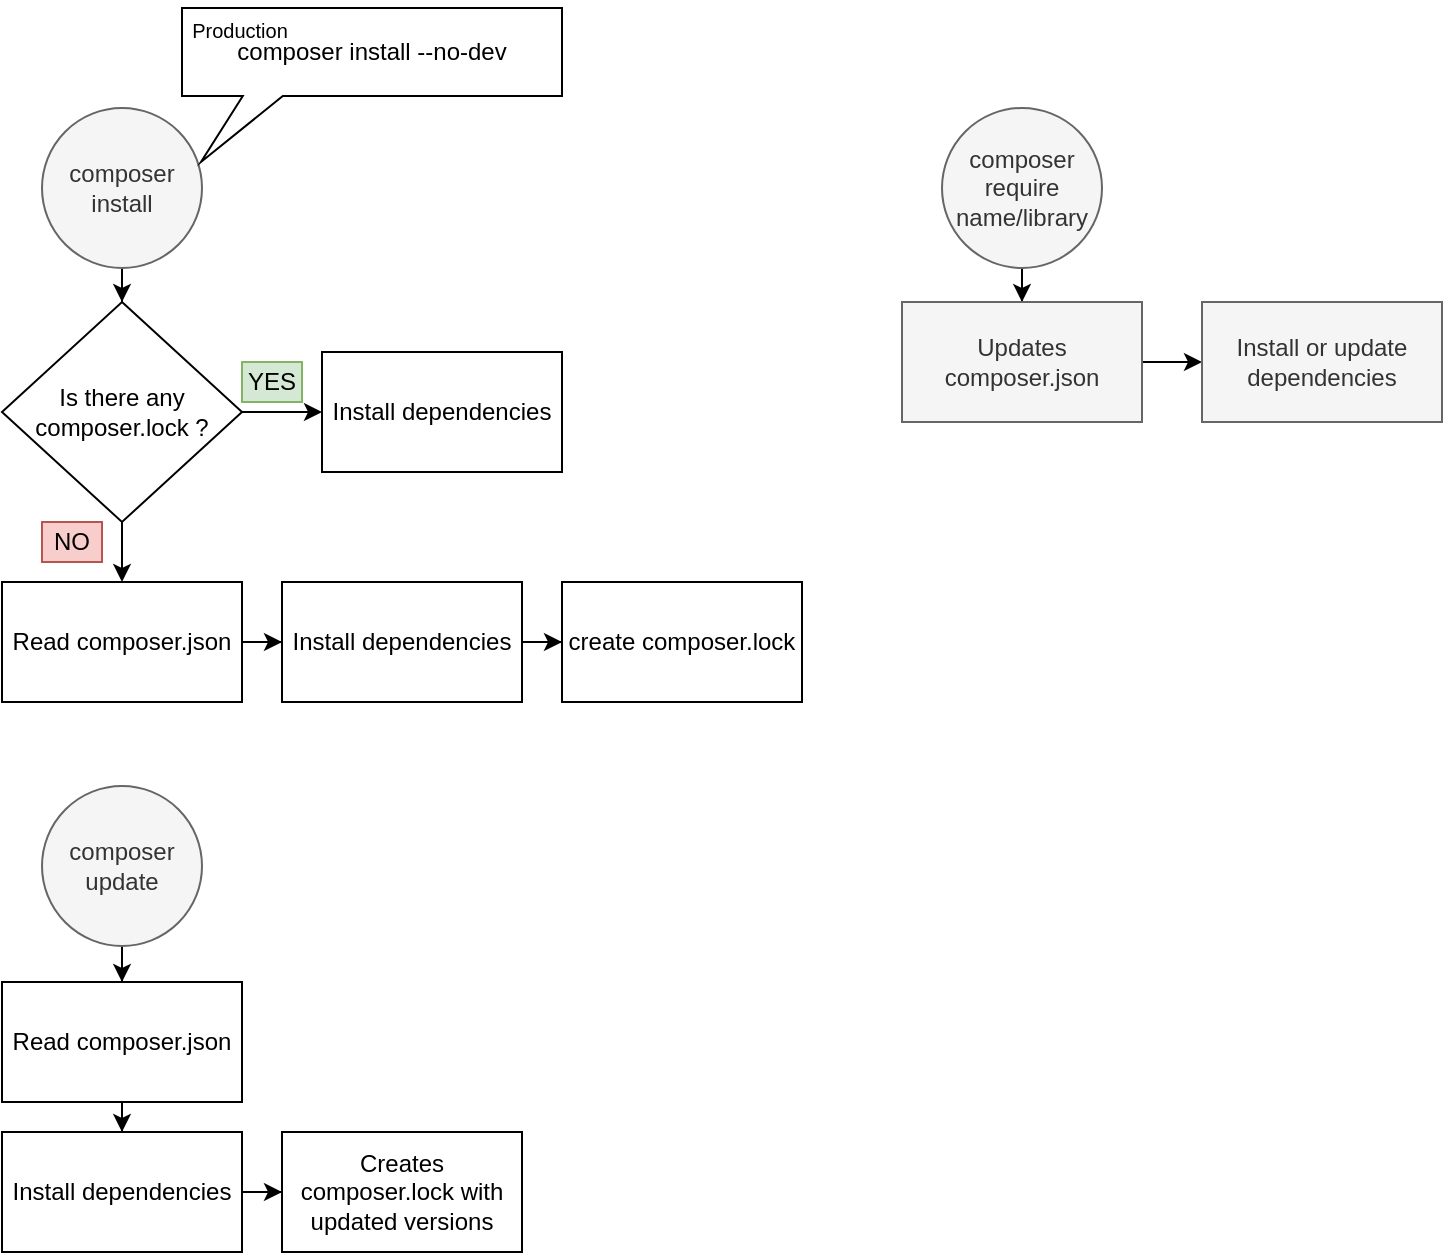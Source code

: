 <mxfile version="16.5.3" type="device"><diagram id="TwZnFqHnlK4O8hpwbIG2" name="Page-1"><mxGraphModel dx="980" dy="784" grid="1" gridSize="10" guides="1" tooltips="1" connect="1" arrows="1" fold="1" page="1" pageScale="1" pageWidth="827" pageHeight="1169" math="0" shadow="0"><root><mxCell id="0"/><mxCell id="1" parent="0"/><mxCell id="9PmMOaBsn43vwYdJjfYb-4" style="edgeStyle=orthogonalEdgeStyle;rounded=0;orthogonalLoop=1;jettySize=auto;html=1;" edge="1" parent="1" source="9PmMOaBsn43vwYdJjfYb-1" target="9PmMOaBsn43vwYdJjfYb-3"><mxGeometry relative="1" as="geometry"/></mxCell><mxCell id="9PmMOaBsn43vwYdJjfYb-1" value="composer install" style="ellipse;whiteSpace=wrap;html=1;aspect=fixed;fillColor=#f5f5f5;fontColor=#333333;strokeColor=#666666;" vertex="1" parent="1"><mxGeometry x="80" y="73" width="80" height="80" as="geometry"/></mxCell><mxCell id="9PmMOaBsn43vwYdJjfYb-8" value="" style="edgeStyle=orthogonalEdgeStyle;rounded=0;orthogonalLoop=1;jettySize=auto;html=1;" edge="1" parent="1" source="9PmMOaBsn43vwYdJjfYb-3" target="9PmMOaBsn43vwYdJjfYb-7"><mxGeometry relative="1" as="geometry"/></mxCell><mxCell id="9PmMOaBsn43vwYdJjfYb-10" value="" style="edgeStyle=orthogonalEdgeStyle;rounded=0;orthogonalLoop=1;jettySize=auto;html=1;" edge="1" parent="1" source="9PmMOaBsn43vwYdJjfYb-3" target="9PmMOaBsn43vwYdJjfYb-9"><mxGeometry relative="1" as="geometry"/></mxCell><mxCell id="9PmMOaBsn43vwYdJjfYb-3" value="Is there any&lt;br&gt;composer.lock ?" style="rhombus;whiteSpace=wrap;html=1;" vertex="1" parent="1"><mxGeometry x="60" y="170" width="120" height="110" as="geometry"/></mxCell><mxCell id="9PmMOaBsn43vwYdJjfYb-5" value="YES" style="text;html=1;strokeColor=#82b366;fillColor=#d5e8d4;align=center;verticalAlign=middle;whiteSpace=wrap;rounded=0;" vertex="1" parent="1"><mxGeometry x="180" y="200" width="30" height="20" as="geometry"/></mxCell><mxCell id="9PmMOaBsn43vwYdJjfYb-6" value="NO" style="text;html=1;strokeColor=#b85450;fillColor=#f8cecc;align=center;verticalAlign=middle;whiteSpace=wrap;rounded=0;" vertex="1" parent="1"><mxGeometry x="80" y="280" width="30" height="20" as="geometry"/></mxCell><mxCell id="9PmMOaBsn43vwYdJjfYb-7" value="Install dependencies" style="whiteSpace=wrap;html=1;" vertex="1" parent="1"><mxGeometry x="220" y="195" width="120" height="60" as="geometry"/></mxCell><mxCell id="9PmMOaBsn43vwYdJjfYb-12" style="edgeStyle=orthogonalEdgeStyle;rounded=0;orthogonalLoop=1;jettySize=auto;html=1;" edge="1" parent="1" source="9PmMOaBsn43vwYdJjfYb-9" target="9PmMOaBsn43vwYdJjfYb-11"><mxGeometry relative="1" as="geometry"/></mxCell><mxCell id="9PmMOaBsn43vwYdJjfYb-9" value="Read composer.json" style="whiteSpace=wrap;html=1;" vertex="1" parent="1"><mxGeometry x="60" y="310" width="120" height="60" as="geometry"/></mxCell><mxCell id="9PmMOaBsn43vwYdJjfYb-14" value="" style="edgeStyle=orthogonalEdgeStyle;rounded=0;orthogonalLoop=1;jettySize=auto;html=1;" edge="1" parent="1" source="9PmMOaBsn43vwYdJjfYb-11" target="9PmMOaBsn43vwYdJjfYb-13"><mxGeometry relative="1" as="geometry"/></mxCell><mxCell id="9PmMOaBsn43vwYdJjfYb-11" value="Install dependencies" style="whiteSpace=wrap;html=1;" vertex="1" parent="1"><mxGeometry x="200" y="310" width="120" height="60" as="geometry"/></mxCell><mxCell id="9PmMOaBsn43vwYdJjfYb-13" value="create composer.lock" style="whiteSpace=wrap;html=1;" vertex="1" parent="1"><mxGeometry x="340" y="310" width="120" height="60" as="geometry"/></mxCell><mxCell id="9PmMOaBsn43vwYdJjfYb-20" style="edgeStyle=orthogonalEdgeStyle;rounded=0;orthogonalLoop=1;jettySize=auto;html=1;" edge="1" parent="1" source="9PmMOaBsn43vwYdJjfYb-15" target="9PmMOaBsn43vwYdJjfYb-18"><mxGeometry relative="1" as="geometry"/></mxCell><mxCell id="9PmMOaBsn43vwYdJjfYb-15" value="composer update" style="ellipse;whiteSpace=wrap;html=1;aspect=fixed;fillColor=#f5f5f5;fontColor=#333333;strokeColor=#666666;" vertex="1" parent="1"><mxGeometry x="80" y="412" width="80" height="80" as="geometry"/></mxCell><mxCell id="9PmMOaBsn43vwYdJjfYb-22" value="" style="edgeStyle=orthogonalEdgeStyle;rounded=0;orthogonalLoop=1;jettySize=auto;html=1;" edge="1" parent="1" source="9PmMOaBsn43vwYdJjfYb-18" target="9PmMOaBsn43vwYdJjfYb-21"><mxGeometry relative="1" as="geometry"/></mxCell><mxCell id="9PmMOaBsn43vwYdJjfYb-18" value="Read composer.json" style="whiteSpace=wrap;html=1;" vertex="1" parent="1"><mxGeometry x="60" y="510" width="120" height="60" as="geometry"/></mxCell><mxCell id="9PmMOaBsn43vwYdJjfYb-25" value="" style="edgeStyle=orthogonalEdgeStyle;rounded=0;orthogonalLoop=1;jettySize=auto;html=1;" edge="1" parent="1" source="9PmMOaBsn43vwYdJjfYb-21" target="9PmMOaBsn43vwYdJjfYb-24"><mxGeometry relative="1" as="geometry"/></mxCell><mxCell id="9PmMOaBsn43vwYdJjfYb-21" value="Install dependencies" style="whiteSpace=wrap;html=1;" vertex="1" parent="1"><mxGeometry x="60" y="585" width="120" height="60" as="geometry"/></mxCell><mxCell id="9PmMOaBsn43vwYdJjfYb-24" value="Creates composer.lock with updated versions" style="whiteSpace=wrap;html=1;" vertex="1" parent="1"><mxGeometry x="200" y="585" width="120" height="60" as="geometry"/></mxCell><mxCell id="9PmMOaBsn43vwYdJjfYb-28" value="" style="edgeStyle=orthogonalEdgeStyle;rounded=0;orthogonalLoop=1;jettySize=auto;html=1;" edge="1" parent="1" source="9PmMOaBsn43vwYdJjfYb-26" target="9PmMOaBsn43vwYdJjfYb-27"><mxGeometry relative="1" as="geometry"/></mxCell><mxCell id="9PmMOaBsn43vwYdJjfYb-26" value="composer require name/library" style="ellipse;whiteSpace=wrap;html=1;aspect=fixed;fillColor=#f5f5f5;fontColor=#333333;strokeColor=#666666;" vertex="1" parent="1"><mxGeometry x="530" y="73" width="80" height="80" as="geometry"/></mxCell><mxCell id="9PmMOaBsn43vwYdJjfYb-32" value="" style="edgeStyle=orthogonalEdgeStyle;rounded=0;orthogonalLoop=1;jettySize=auto;html=1;fontSize=12;" edge="1" parent="1" source="9PmMOaBsn43vwYdJjfYb-27" target="9PmMOaBsn43vwYdJjfYb-31"><mxGeometry relative="1" as="geometry"/></mxCell><mxCell id="9PmMOaBsn43vwYdJjfYb-27" value="Updates composer.json" style="whiteSpace=wrap;html=1;fillColor=#f5f5f5;strokeColor=#666666;fontColor=#333333;" vertex="1" parent="1"><mxGeometry x="510" y="170" width="120" height="60" as="geometry"/></mxCell><mxCell id="9PmMOaBsn43vwYdJjfYb-29" value="composer install --no-dev" style="shape=callout;whiteSpace=wrap;html=1;perimeter=calloutPerimeter;size=33;position=0.16;position2=0.05;fontSize=12;" vertex="1" parent="1"><mxGeometry x="150" y="23" width="190" height="77" as="geometry"/></mxCell><mxCell id="9PmMOaBsn43vwYdJjfYb-30" value="Production" style="text;html=1;strokeColor=none;fillColor=none;align=center;verticalAlign=middle;whiteSpace=wrap;rounded=0;fontSize=10;" vertex="1" parent="1"><mxGeometry x="149" y="19" width="60" height="30" as="geometry"/></mxCell><mxCell id="9PmMOaBsn43vwYdJjfYb-31" value="Install or update dependencies" style="whiteSpace=wrap;html=1;fillColor=#f5f5f5;strokeColor=#666666;fontColor=#333333;" vertex="1" parent="1"><mxGeometry x="660" y="170" width="120" height="60" as="geometry"/></mxCell></root></mxGraphModel></diagram></mxfile>